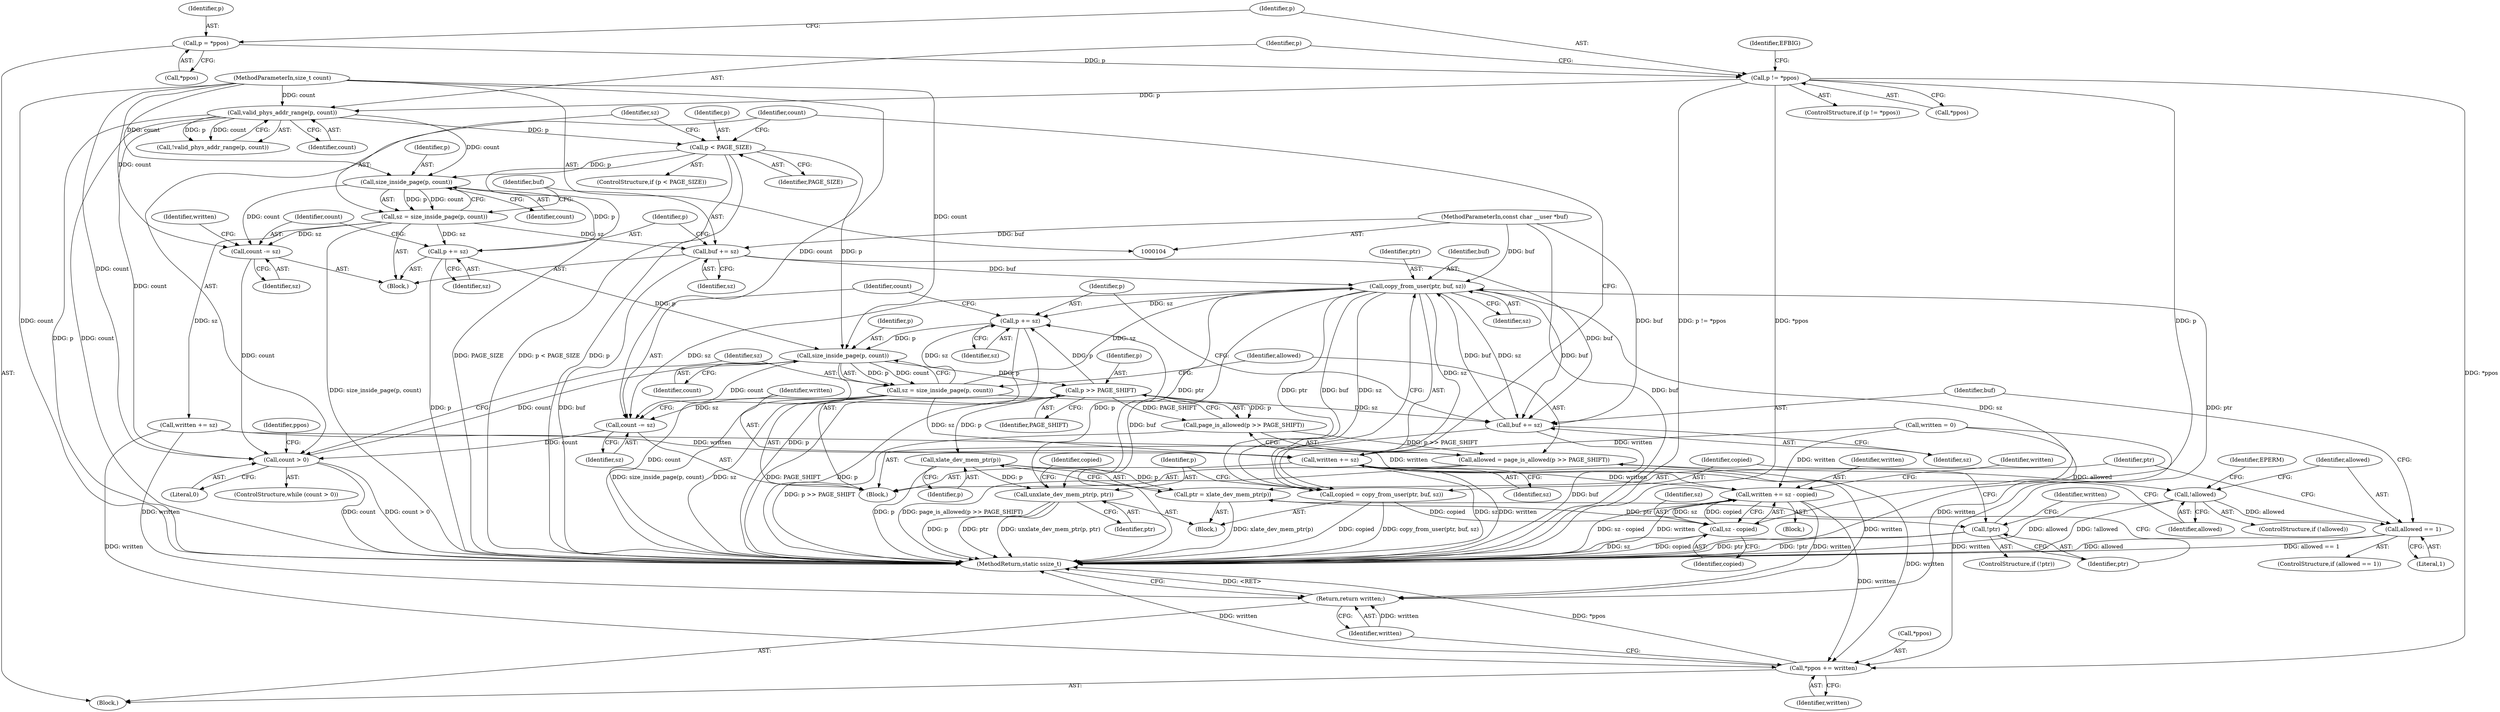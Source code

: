 digraph "0_linux_a4866aa812518ed1a37d8ea0c881dc946409de94_1@API" {
"1000204" [label="(Call,copy_from_user(ptr, buf, sz))"];
"1000193" [label="(Call,!ptr)"];
"1000188" [label="(Call,ptr = xlate_dev_mem_ptr(p))"];
"1000190" [label="(Call,xlate_dev_mem_ptr(p))"];
"1000174" [label="(Call,p >> PAGE_SHIFT)"];
"1000168" [label="(Call,size_inside_page(p, count))"];
"1000228" [label="(Call,p += sz)"];
"1000166" [label="(Call,sz = size_inside_page(p, count))"];
"1000204" [label="(Call,copy_from_user(ptr, buf, sz))"];
"1000225" [label="(Call,buf += sz)"];
"1000148" [label="(Call,buf += sz)"];
"1000143" [label="(Call,sz = size_inside_page(p, count))"];
"1000145" [label="(Call,size_inside_page(p, count))"];
"1000139" [label="(Call,p < PAGE_SIZE)"];
"1000129" [label="(Call,valid_phys_addr_range(p, count))"];
"1000120" [label="(Call,p != *ppos)"];
"1000111" [label="(Call,p = *ppos)"];
"1000107" [label="(MethodParameterIn,size_t count)"];
"1000106" [label="(MethodParameterIn,const char __user *buf)"];
"1000208" [label="(Call,unxlate_dev_mem_ptr(p, ptr))"];
"1000151" [label="(Call,p += sz)"];
"1000161" [label="(Call,count > 0)"];
"1000154" [label="(Call,count -= sz)"];
"1000231" [label="(Call,count -= sz)"];
"1000202" [label="(Call,copied = copy_from_user(ptr, buf, sz))"];
"1000216" [label="(Call,sz - copied)"];
"1000214" [label="(Call,written += sz - copied)"];
"1000237" [label="(Call,*ppos += written)"];
"1000241" [label="(Return,return written;)"];
"1000234" [label="(Call,written += sz)"];
"1000173" [label="(Call,page_is_allowed(p >> PAGE_SHIFT))"];
"1000171" [label="(Call,allowed = page_is_allowed(p >> PAGE_SHIFT))"];
"1000178" [label="(Call,!allowed)"];
"1000184" [label="(Call,allowed == 1)"];
"1000166" [label="(Call,sz = size_inside_page(p, count))"];
"1000121" [label="(Identifier,p)"];
"1000203" [label="(Identifier,copied)"];
"1000162" [label="(Identifier,count)"];
"1000242" [label="(Identifier,written)"];
"1000130" [label="(Identifier,p)"];
"1000168" [label="(Call,size_inside_page(p, count))"];
"1000218" [label="(Identifier,copied)"];
"1000214" [label="(Call,written += sz - copied)"];
"1000112" [label="(Identifier,p)"];
"1000107" [label="(MethodParameterIn,size_t count)"];
"1000217" [label="(Identifier,sz)"];
"1000113" [label="(Call,*ppos)"];
"1000126" [label="(Identifier,EFBIG)"];
"1000189" [label="(Identifier,ptr)"];
"1000192" [label="(ControlStructure,if (!ptr))"];
"1000135" [label="(Call,written = 0)"];
"1000194" [label="(Identifier,ptr)"];
"1000169" [label="(Identifier,p)"];
"1000170" [label="(Identifier,count)"];
"1000238" [label="(Call,*ppos)"];
"1000209" [label="(Identifier,p)"];
"1000167" [label="(Identifier,sz)"];
"1000178" [label="(Call,!allowed)"];
"1000164" [label="(Block,)"];
"1000141" [label="(Identifier,PAGE_SIZE)"];
"1000234" [label="(Call,written += sz)"];
"1000191" [label="(Identifier,p)"];
"1000226" [label="(Identifier,buf)"];
"1000197" [label="(Identifier,written)"];
"1000187" [label="(Block,)"];
"1000177" [label="(ControlStructure,if (!allowed))"];
"1000212" [label="(Identifier,copied)"];
"1000146" [label="(Identifier,p)"];
"1000161" [label="(Call,count > 0)"];
"1000208" [label="(Call,unxlate_dev_mem_ptr(p, ptr))"];
"1000111" [label="(Call,p = *ppos)"];
"1000220" [label="(Identifier,written)"];
"1000140" [label="(Identifier,p)"];
"1000148" [label="(Call,buf += sz)"];
"1000237" [label="(Call,*ppos += written)"];
"1000155" [label="(Identifier,count)"];
"1000240" [label="(Identifier,written)"];
"1000171" [label="(Call,allowed = page_is_allowed(p >> PAGE_SHIFT))"];
"1000172" [label="(Identifier,allowed)"];
"1000158" [label="(Identifier,written)"];
"1000241" [label="(Return,return written;)"];
"1000207" [label="(Identifier,sz)"];
"1000182" [label="(Identifier,EPERM)"];
"1000183" [label="(ControlStructure,if (allowed == 1))"];
"1000106" [label="(MethodParameterIn,const char __user *buf)"];
"1000184" [label="(Call,allowed == 1)"];
"1000205" [label="(Identifier,ptr)"];
"1000143" [label="(Call,sz = size_inside_page(p, count))"];
"1000120" [label="(Call,p != *ppos)"];
"1000131" [label="(Identifier,count)"];
"1000157" [label="(Call,written += sz)"];
"1000186" [label="(Literal,1)"];
"1000156" [label="(Identifier,sz)"];
"1000154" [label="(Call,count -= sz)"];
"1000149" [label="(Identifier,buf)"];
"1000206" [label="(Identifier,buf)"];
"1000210" [label="(Identifier,ptr)"];
"1000239" [label="(Identifier,ppos)"];
"1000142" [label="(Block,)"];
"1000190" [label="(Call,xlate_dev_mem_ptr(p))"];
"1000153" [label="(Identifier,sz)"];
"1000150" [label="(Identifier,sz)"];
"1000151" [label="(Call,p += sz)"];
"1000228" [label="(Call,p += sz)"];
"1000179" [label="(Identifier,allowed)"];
"1000227" [label="(Identifier,sz)"];
"1000160" [label="(ControlStructure,while (count > 0))"];
"1000243" [label="(MethodReturn,static ssize_t)"];
"1000119" [label="(ControlStructure,if (p != *ppos))"];
"1000176" [label="(Identifier,PAGE_SHIFT)"];
"1000204" [label="(Call,copy_from_user(ptr, buf, sz))"];
"1000231" [label="(Call,count -= sz)"];
"1000236" [label="(Identifier,sz)"];
"1000174" [label="(Call,p >> PAGE_SHIFT)"];
"1000215" [label="(Identifier,written)"];
"1000225" [label="(Call,buf += sz)"];
"1000109" [label="(Block,)"];
"1000185" [label="(Identifier,allowed)"];
"1000147" [label="(Identifier,count)"];
"1000129" [label="(Call,valid_phys_addr_range(p, count))"];
"1000193" [label="(Call,!ptr)"];
"1000188" [label="(Call,ptr = xlate_dev_mem_ptr(p))"];
"1000145" [label="(Call,size_inside_page(p, count))"];
"1000235" [label="(Identifier,written)"];
"1000175" [label="(Identifier,p)"];
"1000122" [label="(Call,*ppos)"];
"1000144" [label="(Identifier,sz)"];
"1000202" [label="(Call,copied = copy_from_user(ptr, buf, sz))"];
"1000233" [label="(Identifier,sz)"];
"1000163" [label="(Literal,0)"];
"1000173" [label="(Call,page_is_allowed(p >> PAGE_SHIFT))"];
"1000230" [label="(Identifier,sz)"];
"1000229" [label="(Identifier,p)"];
"1000213" [label="(Block,)"];
"1000232" [label="(Identifier,count)"];
"1000216" [label="(Call,sz - copied)"];
"1000128" [label="(Call,!valid_phys_addr_range(p, count))"];
"1000139" [label="(Call,p < PAGE_SIZE)"];
"1000152" [label="(Identifier,p)"];
"1000138" [label="(ControlStructure,if (p < PAGE_SIZE))"];
"1000204" -> "1000202"  [label="AST: "];
"1000204" -> "1000207"  [label="CFG: "];
"1000205" -> "1000204"  [label="AST: "];
"1000206" -> "1000204"  [label="AST: "];
"1000207" -> "1000204"  [label="AST: "];
"1000202" -> "1000204"  [label="CFG: "];
"1000204" -> "1000243"  [label="DDG: buf"];
"1000204" -> "1000202"  [label="DDG: ptr"];
"1000204" -> "1000202"  [label="DDG: buf"];
"1000204" -> "1000202"  [label="DDG: sz"];
"1000193" -> "1000204"  [label="DDG: ptr"];
"1000225" -> "1000204"  [label="DDG: buf"];
"1000148" -> "1000204"  [label="DDG: buf"];
"1000106" -> "1000204"  [label="DDG: buf"];
"1000166" -> "1000204"  [label="DDG: sz"];
"1000204" -> "1000208"  [label="DDG: ptr"];
"1000204" -> "1000216"  [label="DDG: sz"];
"1000204" -> "1000225"  [label="DDG: sz"];
"1000204" -> "1000225"  [label="DDG: buf"];
"1000204" -> "1000228"  [label="DDG: sz"];
"1000204" -> "1000231"  [label="DDG: sz"];
"1000204" -> "1000234"  [label="DDG: sz"];
"1000193" -> "1000192"  [label="AST: "];
"1000193" -> "1000194"  [label="CFG: "];
"1000194" -> "1000193"  [label="AST: "];
"1000197" -> "1000193"  [label="CFG: "];
"1000203" -> "1000193"  [label="CFG: "];
"1000193" -> "1000243"  [label="DDG: ptr"];
"1000193" -> "1000243"  [label="DDG: !ptr"];
"1000188" -> "1000193"  [label="DDG: ptr"];
"1000188" -> "1000187"  [label="AST: "];
"1000188" -> "1000190"  [label="CFG: "];
"1000189" -> "1000188"  [label="AST: "];
"1000190" -> "1000188"  [label="AST: "];
"1000194" -> "1000188"  [label="CFG: "];
"1000188" -> "1000243"  [label="DDG: xlate_dev_mem_ptr(p)"];
"1000190" -> "1000188"  [label="DDG: p"];
"1000190" -> "1000191"  [label="CFG: "];
"1000191" -> "1000190"  [label="AST: "];
"1000190" -> "1000243"  [label="DDG: p"];
"1000174" -> "1000190"  [label="DDG: p"];
"1000190" -> "1000208"  [label="DDG: p"];
"1000174" -> "1000173"  [label="AST: "];
"1000174" -> "1000176"  [label="CFG: "];
"1000175" -> "1000174"  [label="AST: "];
"1000176" -> "1000174"  [label="AST: "];
"1000173" -> "1000174"  [label="CFG: "];
"1000174" -> "1000243"  [label="DDG: PAGE_SHIFT"];
"1000174" -> "1000243"  [label="DDG: p"];
"1000174" -> "1000173"  [label="DDG: p"];
"1000174" -> "1000173"  [label="DDG: PAGE_SHIFT"];
"1000168" -> "1000174"  [label="DDG: p"];
"1000174" -> "1000228"  [label="DDG: p"];
"1000168" -> "1000166"  [label="AST: "];
"1000168" -> "1000170"  [label="CFG: "];
"1000169" -> "1000168"  [label="AST: "];
"1000170" -> "1000168"  [label="AST: "];
"1000166" -> "1000168"  [label="CFG: "];
"1000168" -> "1000243"  [label="DDG: count"];
"1000168" -> "1000166"  [label="DDG: p"];
"1000168" -> "1000166"  [label="DDG: count"];
"1000228" -> "1000168"  [label="DDG: p"];
"1000139" -> "1000168"  [label="DDG: p"];
"1000151" -> "1000168"  [label="DDG: p"];
"1000161" -> "1000168"  [label="DDG: count"];
"1000107" -> "1000168"  [label="DDG: count"];
"1000168" -> "1000231"  [label="DDG: count"];
"1000228" -> "1000164"  [label="AST: "];
"1000228" -> "1000230"  [label="CFG: "];
"1000229" -> "1000228"  [label="AST: "];
"1000230" -> "1000228"  [label="AST: "];
"1000232" -> "1000228"  [label="CFG: "];
"1000228" -> "1000243"  [label="DDG: p"];
"1000166" -> "1000228"  [label="DDG: sz"];
"1000208" -> "1000228"  [label="DDG: p"];
"1000166" -> "1000164"  [label="AST: "];
"1000167" -> "1000166"  [label="AST: "];
"1000172" -> "1000166"  [label="CFG: "];
"1000166" -> "1000243"  [label="DDG: size_inside_page(p, count)"];
"1000166" -> "1000243"  [label="DDG: sz"];
"1000166" -> "1000225"  [label="DDG: sz"];
"1000166" -> "1000231"  [label="DDG: sz"];
"1000166" -> "1000234"  [label="DDG: sz"];
"1000225" -> "1000164"  [label="AST: "];
"1000225" -> "1000227"  [label="CFG: "];
"1000226" -> "1000225"  [label="AST: "];
"1000227" -> "1000225"  [label="AST: "];
"1000229" -> "1000225"  [label="CFG: "];
"1000225" -> "1000243"  [label="DDG: buf"];
"1000148" -> "1000225"  [label="DDG: buf"];
"1000106" -> "1000225"  [label="DDG: buf"];
"1000148" -> "1000142"  [label="AST: "];
"1000148" -> "1000150"  [label="CFG: "];
"1000149" -> "1000148"  [label="AST: "];
"1000150" -> "1000148"  [label="AST: "];
"1000152" -> "1000148"  [label="CFG: "];
"1000148" -> "1000243"  [label="DDG: buf"];
"1000143" -> "1000148"  [label="DDG: sz"];
"1000106" -> "1000148"  [label="DDG: buf"];
"1000143" -> "1000142"  [label="AST: "];
"1000143" -> "1000145"  [label="CFG: "];
"1000144" -> "1000143"  [label="AST: "];
"1000145" -> "1000143"  [label="AST: "];
"1000149" -> "1000143"  [label="CFG: "];
"1000143" -> "1000243"  [label="DDG: size_inside_page(p, count)"];
"1000145" -> "1000143"  [label="DDG: p"];
"1000145" -> "1000143"  [label="DDG: count"];
"1000143" -> "1000151"  [label="DDG: sz"];
"1000143" -> "1000154"  [label="DDG: sz"];
"1000143" -> "1000157"  [label="DDG: sz"];
"1000145" -> "1000147"  [label="CFG: "];
"1000146" -> "1000145"  [label="AST: "];
"1000147" -> "1000145"  [label="AST: "];
"1000139" -> "1000145"  [label="DDG: p"];
"1000129" -> "1000145"  [label="DDG: count"];
"1000107" -> "1000145"  [label="DDG: count"];
"1000145" -> "1000151"  [label="DDG: p"];
"1000145" -> "1000154"  [label="DDG: count"];
"1000139" -> "1000138"  [label="AST: "];
"1000139" -> "1000141"  [label="CFG: "];
"1000140" -> "1000139"  [label="AST: "];
"1000141" -> "1000139"  [label="AST: "];
"1000144" -> "1000139"  [label="CFG: "];
"1000162" -> "1000139"  [label="CFG: "];
"1000139" -> "1000243"  [label="DDG: PAGE_SIZE"];
"1000139" -> "1000243"  [label="DDG: p < PAGE_SIZE"];
"1000139" -> "1000243"  [label="DDG: p"];
"1000129" -> "1000139"  [label="DDG: p"];
"1000129" -> "1000128"  [label="AST: "];
"1000129" -> "1000131"  [label="CFG: "];
"1000130" -> "1000129"  [label="AST: "];
"1000131" -> "1000129"  [label="AST: "];
"1000128" -> "1000129"  [label="CFG: "];
"1000129" -> "1000243"  [label="DDG: p"];
"1000129" -> "1000243"  [label="DDG: count"];
"1000129" -> "1000128"  [label="DDG: p"];
"1000129" -> "1000128"  [label="DDG: count"];
"1000120" -> "1000129"  [label="DDG: p"];
"1000107" -> "1000129"  [label="DDG: count"];
"1000129" -> "1000161"  [label="DDG: count"];
"1000120" -> "1000119"  [label="AST: "];
"1000120" -> "1000122"  [label="CFG: "];
"1000121" -> "1000120"  [label="AST: "];
"1000122" -> "1000120"  [label="AST: "];
"1000126" -> "1000120"  [label="CFG: "];
"1000130" -> "1000120"  [label="CFG: "];
"1000120" -> "1000243"  [label="DDG: p"];
"1000120" -> "1000243"  [label="DDG: p != *ppos"];
"1000120" -> "1000243"  [label="DDG: *ppos"];
"1000111" -> "1000120"  [label="DDG: p"];
"1000120" -> "1000237"  [label="DDG: *ppos"];
"1000111" -> "1000109"  [label="AST: "];
"1000111" -> "1000113"  [label="CFG: "];
"1000112" -> "1000111"  [label="AST: "];
"1000113" -> "1000111"  [label="AST: "];
"1000121" -> "1000111"  [label="CFG: "];
"1000107" -> "1000104"  [label="AST: "];
"1000107" -> "1000243"  [label="DDG: count"];
"1000107" -> "1000154"  [label="DDG: count"];
"1000107" -> "1000161"  [label="DDG: count"];
"1000107" -> "1000231"  [label="DDG: count"];
"1000106" -> "1000104"  [label="AST: "];
"1000106" -> "1000243"  [label="DDG: buf"];
"1000208" -> "1000187"  [label="AST: "];
"1000208" -> "1000210"  [label="CFG: "];
"1000209" -> "1000208"  [label="AST: "];
"1000210" -> "1000208"  [label="AST: "];
"1000212" -> "1000208"  [label="CFG: "];
"1000208" -> "1000243"  [label="DDG: p"];
"1000208" -> "1000243"  [label="DDG: ptr"];
"1000208" -> "1000243"  [label="DDG: unxlate_dev_mem_ptr(p, ptr)"];
"1000151" -> "1000142"  [label="AST: "];
"1000151" -> "1000153"  [label="CFG: "];
"1000152" -> "1000151"  [label="AST: "];
"1000153" -> "1000151"  [label="AST: "];
"1000155" -> "1000151"  [label="CFG: "];
"1000151" -> "1000243"  [label="DDG: p"];
"1000161" -> "1000160"  [label="AST: "];
"1000161" -> "1000163"  [label="CFG: "];
"1000162" -> "1000161"  [label="AST: "];
"1000163" -> "1000161"  [label="AST: "];
"1000167" -> "1000161"  [label="CFG: "];
"1000239" -> "1000161"  [label="CFG: "];
"1000161" -> "1000243"  [label="DDG: count"];
"1000161" -> "1000243"  [label="DDG: count > 0"];
"1000154" -> "1000161"  [label="DDG: count"];
"1000231" -> "1000161"  [label="DDG: count"];
"1000154" -> "1000142"  [label="AST: "];
"1000154" -> "1000156"  [label="CFG: "];
"1000155" -> "1000154"  [label="AST: "];
"1000156" -> "1000154"  [label="AST: "];
"1000158" -> "1000154"  [label="CFG: "];
"1000231" -> "1000164"  [label="AST: "];
"1000231" -> "1000233"  [label="CFG: "];
"1000232" -> "1000231"  [label="AST: "];
"1000233" -> "1000231"  [label="AST: "];
"1000235" -> "1000231"  [label="CFG: "];
"1000202" -> "1000187"  [label="AST: "];
"1000203" -> "1000202"  [label="AST: "];
"1000209" -> "1000202"  [label="CFG: "];
"1000202" -> "1000243"  [label="DDG: copied"];
"1000202" -> "1000243"  [label="DDG: copy_from_user(ptr, buf, sz)"];
"1000202" -> "1000216"  [label="DDG: copied"];
"1000216" -> "1000214"  [label="AST: "];
"1000216" -> "1000218"  [label="CFG: "];
"1000217" -> "1000216"  [label="AST: "];
"1000218" -> "1000216"  [label="AST: "];
"1000214" -> "1000216"  [label="CFG: "];
"1000216" -> "1000243"  [label="DDG: sz"];
"1000216" -> "1000243"  [label="DDG: copied"];
"1000216" -> "1000214"  [label="DDG: sz"];
"1000216" -> "1000214"  [label="DDG: copied"];
"1000214" -> "1000213"  [label="AST: "];
"1000215" -> "1000214"  [label="AST: "];
"1000220" -> "1000214"  [label="CFG: "];
"1000214" -> "1000243"  [label="DDG: sz - copied"];
"1000214" -> "1000243"  [label="DDG: written"];
"1000234" -> "1000214"  [label="DDG: written"];
"1000157" -> "1000214"  [label="DDG: written"];
"1000135" -> "1000214"  [label="DDG: written"];
"1000214" -> "1000237"  [label="DDG: written"];
"1000214" -> "1000241"  [label="DDG: written"];
"1000237" -> "1000109"  [label="AST: "];
"1000237" -> "1000240"  [label="CFG: "];
"1000238" -> "1000237"  [label="AST: "];
"1000240" -> "1000237"  [label="AST: "];
"1000242" -> "1000237"  [label="CFG: "];
"1000237" -> "1000243"  [label="DDG: written"];
"1000237" -> "1000243"  [label="DDG: *ppos"];
"1000234" -> "1000237"  [label="DDG: written"];
"1000157" -> "1000237"  [label="DDG: written"];
"1000135" -> "1000237"  [label="DDG: written"];
"1000241" -> "1000109"  [label="AST: "];
"1000241" -> "1000242"  [label="CFG: "];
"1000242" -> "1000241"  [label="AST: "];
"1000243" -> "1000241"  [label="CFG: "];
"1000241" -> "1000243"  [label="DDG: <RET>"];
"1000242" -> "1000241"  [label="DDG: written"];
"1000234" -> "1000241"  [label="DDG: written"];
"1000157" -> "1000241"  [label="DDG: written"];
"1000135" -> "1000241"  [label="DDG: written"];
"1000234" -> "1000164"  [label="AST: "];
"1000234" -> "1000236"  [label="CFG: "];
"1000235" -> "1000234"  [label="AST: "];
"1000236" -> "1000234"  [label="AST: "];
"1000162" -> "1000234"  [label="CFG: "];
"1000234" -> "1000243"  [label="DDG: sz"];
"1000234" -> "1000243"  [label="DDG: written"];
"1000157" -> "1000234"  [label="DDG: written"];
"1000135" -> "1000234"  [label="DDG: written"];
"1000173" -> "1000171"  [label="AST: "];
"1000171" -> "1000173"  [label="CFG: "];
"1000173" -> "1000243"  [label="DDG: p >> PAGE_SHIFT"];
"1000173" -> "1000171"  [label="DDG: p >> PAGE_SHIFT"];
"1000171" -> "1000164"  [label="AST: "];
"1000172" -> "1000171"  [label="AST: "];
"1000179" -> "1000171"  [label="CFG: "];
"1000171" -> "1000243"  [label="DDG: page_is_allowed(p >> PAGE_SHIFT)"];
"1000171" -> "1000178"  [label="DDG: allowed"];
"1000178" -> "1000177"  [label="AST: "];
"1000178" -> "1000179"  [label="CFG: "];
"1000179" -> "1000178"  [label="AST: "];
"1000182" -> "1000178"  [label="CFG: "];
"1000185" -> "1000178"  [label="CFG: "];
"1000178" -> "1000243"  [label="DDG: allowed"];
"1000178" -> "1000243"  [label="DDG: !allowed"];
"1000178" -> "1000184"  [label="DDG: allowed"];
"1000184" -> "1000183"  [label="AST: "];
"1000184" -> "1000186"  [label="CFG: "];
"1000185" -> "1000184"  [label="AST: "];
"1000186" -> "1000184"  [label="AST: "];
"1000189" -> "1000184"  [label="CFG: "];
"1000226" -> "1000184"  [label="CFG: "];
"1000184" -> "1000243"  [label="DDG: allowed"];
"1000184" -> "1000243"  [label="DDG: allowed == 1"];
}
